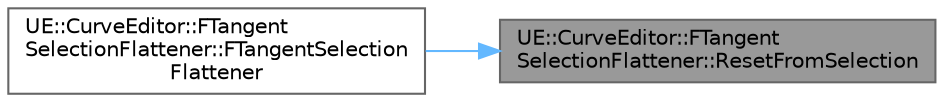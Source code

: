 digraph "UE::CurveEditor::FTangentSelectionFlattener::ResetFromSelection"
{
 // INTERACTIVE_SVG=YES
 // LATEX_PDF_SIZE
  bgcolor="transparent";
  edge [fontname=Helvetica,fontsize=10,labelfontname=Helvetica,labelfontsize=10];
  node [fontname=Helvetica,fontsize=10,shape=box,height=0.2,width=0.4];
  rankdir="RL";
  Node1 [id="Node000001",label="UE::CurveEditor::FTangent\lSelectionFlattener::ResetFromSelection",height=0.2,width=0.4,color="gray40", fillcolor="grey60", style="filled", fontcolor="black",tooltip="Inits the tangent data from the curve editor's selection."];
  Node1 -> Node2 [id="edge1_Node000001_Node000002",dir="back",color="steelblue1",style="solid",tooltip=" "];
  Node2 [id="Node000002",label="UE::CurveEditor::FTangent\lSelectionFlattener::FTangentSelection\lFlattener",height=0.2,width=0.4,color="grey40", fillcolor="white", style="filled",URL="$d6/d72/classUE_1_1CurveEditor_1_1FTangentSelectionFlattener.html#ae61a9c7e74efbbedf93fcb644d0022b4",tooltip=" "];
}
